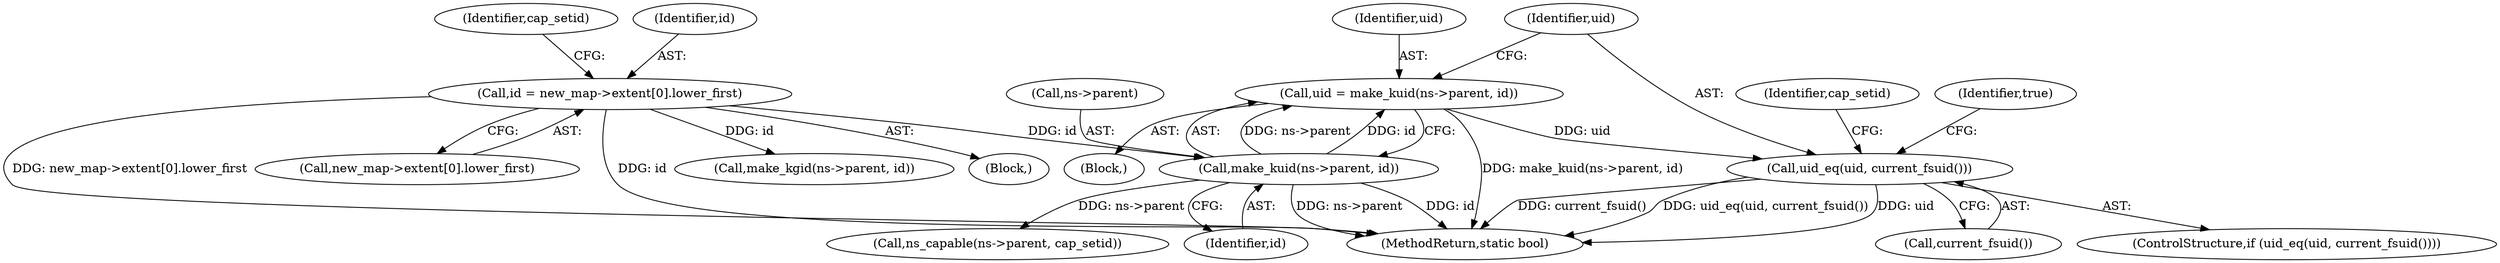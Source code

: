 digraph "1_linux_e3211c120a85b792978bcb4be7b2886df18d27f0@del" {
"1000150" [label="(Call,uid_eq(uid, current_fsuid()))"];
"1000142" [label="(Call,uid = make_kuid(ns->parent, id))"];
"1000144" [label="(Call,make_kuid(ns->parent, id))"];
"1000127" [label="(Call,id = new_map->extent[0].lower_first)"];
"1000183" [label="(Call,ns_capable(ns->parent, cap_setid))"];
"1000178" [label="(Identifier,cap_setid)"];
"1000125" [label="(Block,)"];
"1000129" [label="(Call,new_map->extent[0].lower_first)"];
"1000198" [label="(MethodReturn,static bool)"];
"1000144" [label="(Call,make_kuid(ns->parent, id))"];
"1000148" [label="(Identifier,id)"];
"1000154" [label="(Identifier,true)"];
"1000152" [label="(Call,current_fsuid())"];
"1000149" [label="(ControlStructure,if (uid_eq(uid, current_fsuid())))"];
"1000142" [label="(Call,uid = make_kuid(ns->parent, id))"];
"1000143" [label="(Identifier,uid)"];
"1000145" [label="(Call,ns->parent)"];
"1000150" [label="(Call,uid_eq(uid, current_fsuid()))"];
"1000127" [label="(Call,id = new_map->extent[0].lower_first)"];
"1000128" [label="(Identifier,id)"];
"1000138" [label="(Identifier,cap_setid)"];
"1000164" [label="(Call,make_kgid(ns->parent, id))"];
"1000140" [label="(Block,)"];
"1000151" [label="(Identifier,uid)"];
"1000150" -> "1000149"  [label="AST: "];
"1000150" -> "1000152"  [label="CFG: "];
"1000151" -> "1000150"  [label="AST: "];
"1000152" -> "1000150"  [label="AST: "];
"1000154" -> "1000150"  [label="CFG: "];
"1000178" -> "1000150"  [label="CFG: "];
"1000150" -> "1000198"  [label="DDG: uid"];
"1000150" -> "1000198"  [label="DDG: current_fsuid()"];
"1000150" -> "1000198"  [label="DDG: uid_eq(uid, current_fsuid())"];
"1000142" -> "1000150"  [label="DDG: uid"];
"1000142" -> "1000140"  [label="AST: "];
"1000142" -> "1000144"  [label="CFG: "];
"1000143" -> "1000142"  [label="AST: "];
"1000144" -> "1000142"  [label="AST: "];
"1000151" -> "1000142"  [label="CFG: "];
"1000142" -> "1000198"  [label="DDG: make_kuid(ns->parent, id)"];
"1000144" -> "1000142"  [label="DDG: ns->parent"];
"1000144" -> "1000142"  [label="DDG: id"];
"1000144" -> "1000148"  [label="CFG: "];
"1000145" -> "1000144"  [label="AST: "];
"1000148" -> "1000144"  [label="AST: "];
"1000144" -> "1000198"  [label="DDG: id"];
"1000144" -> "1000198"  [label="DDG: ns->parent"];
"1000127" -> "1000144"  [label="DDG: id"];
"1000144" -> "1000183"  [label="DDG: ns->parent"];
"1000127" -> "1000125"  [label="AST: "];
"1000127" -> "1000129"  [label="CFG: "];
"1000128" -> "1000127"  [label="AST: "];
"1000129" -> "1000127"  [label="AST: "];
"1000138" -> "1000127"  [label="CFG: "];
"1000127" -> "1000198"  [label="DDG: new_map->extent[0].lower_first"];
"1000127" -> "1000198"  [label="DDG: id"];
"1000127" -> "1000164"  [label="DDG: id"];
}
